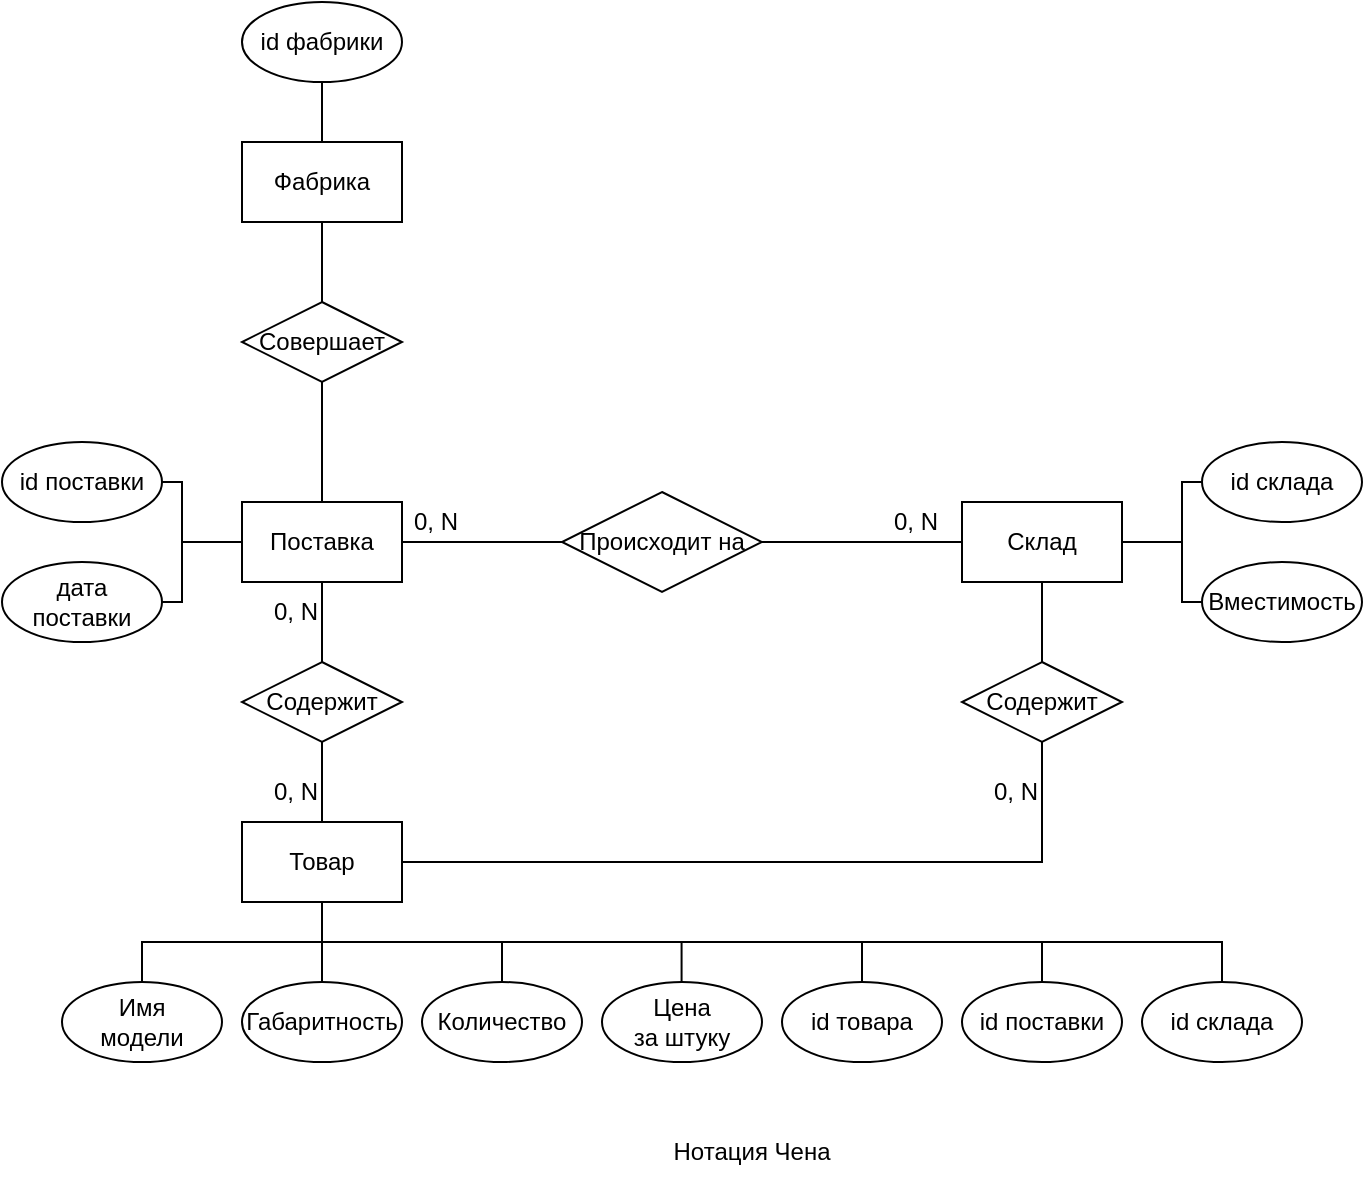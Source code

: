 <mxfile version="22.0.4" type="github">
  <diagram name="Страница — 1" id="OJRPwjM_ZqPg-A0EtJ_c">
    <mxGraphModel dx="1050" dy="566" grid="1" gridSize="10" guides="1" tooltips="1" connect="1" arrows="1" fold="1" page="1" pageScale="1" pageWidth="827" pageHeight="1169" math="0" shadow="0">
      <root>
        <mxCell id="0" />
        <mxCell id="1" parent="0" />
        <mxCell id="4paNmK5PE4Y_6gbZ2gU2-1" value="Поставка" style="rounded=0;whiteSpace=wrap;html=1;" parent="1" vertex="1">
          <mxGeometry x="120" y="320" width="80" height="40" as="geometry" />
        </mxCell>
        <mxCell id="4paNmK5PE4Y_6gbZ2gU2-2" value="id поставки" style="ellipse;whiteSpace=wrap;html=1;" parent="1" vertex="1">
          <mxGeometry y="290" width="80" height="40" as="geometry" />
        </mxCell>
        <mxCell id="4paNmK5PE4Y_6gbZ2gU2-3" value="дата&lt;br&gt;поставки" style="ellipse;whiteSpace=wrap;html=1;" parent="1" vertex="1">
          <mxGeometry y="350" width="80" height="40" as="geometry" />
        </mxCell>
        <mxCell id="4paNmK5PE4Y_6gbZ2gU2-4" value="Содержит" style="rhombus;whiteSpace=wrap;html=1;" parent="1" vertex="1">
          <mxGeometry x="120" y="400" width="80" height="40" as="geometry" />
        </mxCell>
        <mxCell id="4paNmK5PE4Y_6gbZ2gU2-5" value="Товар" style="rounded=0;whiteSpace=wrap;html=1;" parent="1" vertex="1">
          <mxGeometry x="120" y="480" width="80" height="40" as="geometry" />
        </mxCell>
        <mxCell id="4paNmK5PE4Y_6gbZ2gU2-6" value="" style="endArrow=none;html=1;rounded=0;entryX=0.5;entryY=1;entryDx=0;entryDy=0;exitX=0.5;exitY=0;exitDx=0;exitDy=0;" parent="1" source="4paNmK5PE4Y_6gbZ2gU2-4" target="4paNmK5PE4Y_6gbZ2gU2-1" edge="1">
          <mxGeometry width="50" height="50" relative="1" as="geometry">
            <mxPoint x="350" y="450" as="sourcePoint" />
            <mxPoint x="400" y="400" as="targetPoint" />
          </mxGeometry>
        </mxCell>
        <mxCell id="4paNmK5PE4Y_6gbZ2gU2-7" value="" style="endArrow=none;html=1;rounded=0;entryX=0.5;entryY=1;entryDx=0;entryDy=0;exitX=0.5;exitY=0;exitDx=0;exitDy=0;" parent="1" source="4paNmK5PE4Y_6gbZ2gU2-5" target="4paNmK5PE4Y_6gbZ2gU2-4" edge="1">
          <mxGeometry width="50" height="50" relative="1" as="geometry">
            <mxPoint x="350" y="450" as="sourcePoint" />
            <mxPoint x="400" y="400" as="targetPoint" />
          </mxGeometry>
        </mxCell>
        <mxCell id="4paNmK5PE4Y_6gbZ2gU2-8" value="" style="endArrow=none;html=1;rounded=0;exitX=1;exitY=0.5;exitDx=0;exitDy=0;entryX=0;entryY=0.5;entryDx=0;entryDy=0;" parent="1" source="4paNmK5PE4Y_6gbZ2gU2-2" target="4paNmK5PE4Y_6gbZ2gU2-1" edge="1">
          <mxGeometry width="50" height="50" relative="1" as="geometry">
            <mxPoint x="350" y="450" as="sourcePoint" />
            <mxPoint x="400" y="400" as="targetPoint" />
            <Array as="points">
              <mxPoint x="90" y="310" />
              <mxPoint x="90" y="340" />
            </Array>
          </mxGeometry>
        </mxCell>
        <mxCell id="4paNmK5PE4Y_6gbZ2gU2-9" value="" style="endArrow=none;html=1;rounded=0;exitX=1;exitY=0.5;exitDx=0;exitDy=0;entryX=0;entryY=0.5;entryDx=0;entryDy=0;" parent="1" source="4paNmK5PE4Y_6gbZ2gU2-3" target="4paNmK5PE4Y_6gbZ2gU2-1" edge="1">
          <mxGeometry width="50" height="50" relative="1" as="geometry">
            <mxPoint x="350" y="450" as="sourcePoint" />
            <mxPoint x="400" y="400" as="targetPoint" />
            <Array as="points">
              <mxPoint x="90" y="370" />
              <mxPoint x="90" y="340" />
            </Array>
          </mxGeometry>
        </mxCell>
        <mxCell id="4paNmK5PE4Y_6gbZ2gU2-10" value="Габаритность" style="ellipse;whiteSpace=wrap;html=1;" parent="1" vertex="1">
          <mxGeometry x="120" y="560" width="80" height="40" as="geometry" />
        </mxCell>
        <mxCell id="4paNmK5PE4Y_6gbZ2gU2-11" value="Имя&lt;br&gt;модели" style="ellipse;whiteSpace=wrap;html=1;" parent="1" vertex="1">
          <mxGeometry x="30" y="560" width="80" height="40" as="geometry" />
        </mxCell>
        <mxCell id="4paNmK5PE4Y_6gbZ2gU2-12" value="Цена&lt;br&gt;за штуку" style="ellipse;whiteSpace=wrap;html=1;" parent="1" vertex="1">
          <mxGeometry x="300" y="560" width="80" height="40" as="geometry" />
        </mxCell>
        <mxCell id="4paNmK5PE4Y_6gbZ2gU2-13" value="Количество" style="ellipse;whiteSpace=wrap;html=1;" parent="1" vertex="1">
          <mxGeometry x="210" y="560" width="80" height="40" as="geometry" />
        </mxCell>
        <mxCell id="4paNmK5PE4Y_6gbZ2gU2-18" value="Происходит на" style="rhombus;whiteSpace=wrap;html=1;" parent="1" vertex="1">
          <mxGeometry x="280" y="315" width="100" height="50" as="geometry" />
        </mxCell>
        <mxCell id="4paNmK5PE4Y_6gbZ2gU2-19" value="" style="endArrow=none;html=1;rounded=0;exitX=1;exitY=0.5;exitDx=0;exitDy=0;entryX=0;entryY=0.5;entryDx=0;entryDy=0;" parent="1" source="4paNmK5PE4Y_6gbZ2gU2-1" target="4paNmK5PE4Y_6gbZ2gU2-18" edge="1">
          <mxGeometry width="50" height="50" relative="1" as="geometry">
            <mxPoint x="350" y="420" as="sourcePoint" />
            <mxPoint x="400" y="370" as="targetPoint" />
          </mxGeometry>
        </mxCell>
        <mxCell id="4paNmK5PE4Y_6gbZ2gU2-20" value="Склад" style="rounded=0;whiteSpace=wrap;html=1;" parent="1" vertex="1">
          <mxGeometry x="480" y="320" width="80" height="40" as="geometry" />
        </mxCell>
        <mxCell id="4paNmK5PE4Y_6gbZ2gU2-21" value="" style="endArrow=none;html=1;rounded=0;exitX=1;exitY=0.5;exitDx=0;exitDy=0;entryX=0;entryY=0.5;entryDx=0;entryDy=0;" parent="1" source="4paNmK5PE4Y_6gbZ2gU2-18" target="4paNmK5PE4Y_6gbZ2gU2-20" edge="1">
          <mxGeometry width="50" height="50" relative="1" as="geometry">
            <mxPoint x="410" y="400" as="sourcePoint" />
            <mxPoint x="460" y="350" as="targetPoint" />
          </mxGeometry>
        </mxCell>
        <mxCell id="4paNmK5PE4Y_6gbZ2gU2-22" value="Содержит" style="rhombus;whiteSpace=wrap;html=1;" parent="1" vertex="1">
          <mxGeometry x="480" y="400" width="80" height="40" as="geometry" />
        </mxCell>
        <mxCell id="4paNmK5PE4Y_6gbZ2gU2-24" value="" style="endArrow=none;html=1;rounded=0;entryX=0.5;entryY=1;entryDx=0;entryDy=0;exitX=0.5;exitY=0;exitDx=0;exitDy=0;" parent="1" source="4paNmK5PE4Y_6gbZ2gU2-22" target="4paNmK5PE4Y_6gbZ2gU2-20" edge="1">
          <mxGeometry width="50" height="50" relative="1" as="geometry">
            <mxPoint x="710" y="460" as="sourcePoint" />
            <mxPoint x="520" y="370" as="targetPoint" />
          </mxGeometry>
        </mxCell>
        <mxCell id="4paNmK5PE4Y_6gbZ2gU2-25" value="" style="endArrow=none;html=1;rounded=0;entryX=0.5;entryY=1;entryDx=0;entryDy=0;exitX=1;exitY=0.5;exitDx=0;exitDy=0;" parent="1" source="4paNmK5PE4Y_6gbZ2gU2-5" target="4paNmK5PE4Y_6gbZ2gU2-22" edge="1">
          <mxGeometry width="50" height="50" relative="1" as="geometry">
            <mxPoint x="520" y="480" as="sourcePoint" />
            <mxPoint x="760" y="410" as="targetPoint" />
            <Array as="points">
              <mxPoint x="520" y="500" />
            </Array>
          </mxGeometry>
        </mxCell>
        <mxCell id="4paNmK5PE4Y_6gbZ2gU2-26" value="id склада" style="ellipse;whiteSpace=wrap;html=1;" parent="1" vertex="1">
          <mxGeometry x="600" y="290" width="80" height="40" as="geometry" />
        </mxCell>
        <mxCell id="4paNmK5PE4Y_6gbZ2gU2-27" value="Вместимость" style="ellipse;whiteSpace=wrap;html=1;" parent="1" vertex="1">
          <mxGeometry x="600" y="350" width="80" height="40" as="geometry" />
        </mxCell>
        <mxCell id="4paNmK5PE4Y_6gbZ2gU2-28" value="" style="endArrow=none;html=1;rounded=0;entryX=0;entryY=0.5;entryDx=0;entryDy=0;exitX=1;exitY=0.5;exitDx=0;exitDy=0;" parent="1" source="4paNmK5PE4Y_6gbZ2gU2-20" target="4paNmK5PE4Y_6gbZ2gU2-26" edge="1">
          <mxGeometry width="50" height="50" relative="1" as="geometry">
            <mxPoint x="510" y="390" as="sourcePoint" />
            <mxPoint x="560" y="340" as="targetPoint" />
            <Array as="points">
              <mxPoint x="590" y="340" />
              <mxPoint x="590" y="310" />
            </Array>
          </mxGeometry>
        </mxCell>
        <mxCell id="4paNmK5PE4Y_6gbZ2gU2-29" value="" style="endArrow=none;html=1;rounded=0;entryX=0;entryY=0.5;entryDx=0;entryDy=0;" parent="1" target="4paNmK5PE4Y_6gbZ2gU2-27" edge="1">
          <mxGeometry width="50" height="50" relative="1" as="geometry">
            <mxPoint x="590" y="340" as="sourcePoint" />
            <mxPoint x="560" y="340" as="targetPoint" />
            <Array as="points">
              <mxPoint x="590" y="370" />
            </Array>
          </mxGeometry>
        </mxCell>
        <mxCell id="4paNmK5PE4Y_6gbZ2gU2-30" value="0, N" style="text;strokeColor=none;fillColor=none;align=left;verticalAlign=middle;spacingLeft=4;spacingRight=4;overflow=hidden;points=[[0,0.5],[1,0.5]];portConstraint=eastwest;rotatable=0;whiteSpace=wrap;html=1;" parent="1" vertex="1">
          <mxGeometry x="200" y="315" width="40" height="30" as="geometry" />
        </mxCell>
        <mxCell id="4paNmK5PE4Y_6gbZ2gU2-31" value="id товара" style="ellipse;whiteSpace=wrap;html=1;" parent="1" vertex="1">
          <mxGeometry x="390" y="560" width="80" height="40" as="geometry" />
        </mxCell>
        <mxCell id="4paNmK5PE4Y_6gbZ2gU2-33" value="0, N" style="text;strokeColor=none;fillColor=none;align=left;verticalAlign=middle;spacingLeft=4;spacingRight=4;overflow=hidden;points=[[0,0.5],[1,0.5]];portConstraint=eastwest;rotatable=0;whiteSpace=wrap;html=1;" parent="1" vertex="1">
          <mxGeometry x="130" y="360" width="40" height="30" as="geometry" />
        </mxCell>
        <mxCell id="4paNmK5PE4Y_6gbZ2gU2-34" value="0, N" style="text;strokeColor=none;fillColor=none;align=left;verticalAlign=middle;spacingLeft=4;spacingRight=4;overflow=hidden;points=[[0,0.5],[1,0.5]];portConstraint=eastwest;rotatable=0;whiteSpace=wrap;html=1;" parent="1" vertex="1">
          <mxGeometry x="130" y="450" width="40" height="30" as="geometry" />
        </mxCell>
        <mxCell id="4paNmK5PE4Y_6gbZ2gU2-35" value="0, N" style="text;strokeColor=none;fillColor=none;align=left;verticalAlign=middle;spacingLeft=4;spacingRight=4;overflow=hidden;points=[[0,0.5],[1,0.5]];portConstraint=eastwest;rotatable=0;whiteSpace=wrap;html=1;" parent="1" vertex="1">
          <mxGeometry x="440" y="315" width="40" height="30" as="geometry" />
        </mxCell>
        <mxCell id="4paNmK5PE4Y_6gbZ2gU2-36" value="0, N" style="text;strokeColor=none;fillColor=none;align=left;verticalAlign=middle;spacingLeft=4;spacingRight=4;overflow=hidden;points=[[0,0.5],[1,0.5]];portConstraint=eastwest;rotatable=0;whiteSpace=wrap;html=1;" parent="1" vertex="1">
          <mxGeometry x="490" y="450" width="40" height="30" as="geometry" />
        </mxCell>
        <mxCell id="4paNmK5PE4Y_6gbZ2gU2-37" value="Нотация Чена" style="text;html=1;strokeColor=none;fillColor=none;align=center;verticalAlign=middle;whiteSpace=wrap;rounded=0;" parent="1" vertex="1">
          <mxGeometry x="300" y="630" width="150" height="30" as="geometry" />
        </mxCell>
        <mxCell id="GWna1ifG_QgHNEIn3d4u-1" value="id поставки" style="ellipse;whiteSpace=wrap;html=1;" parent="1" vertex="1">
          <mxGeometry x="480" y="560" width="80" height="40" as="geometry" />
        </mxCell>
        <mxCell id="GWna1ifG_QgHNEIn3d4u-2" value="id склада" style="ellipse;whiteSpace=wrap;html=1;" parent="1" vertex="1">
          <mxGeometry x="570" y="560" width="80" height="40" as="geometry" />
        </mxCell>
        <mxCell id="ESxdSloFAGVo5v9308Ca-1" value="" style="endArrow=none;html=1;rounded=0;exitX=0.5;exitY=0;exitDx=0;exitDy=0;entryX=0.5;entryY=0;entryDx=0;entryDy=0;" edge="1" parent="1" source="4paNmK5PE4Y_6gbZ2gU2-11" target="GWna1ifG_QgHNEIn3d4u-2">
          <mxGeometry width="50" height="50" relative="1" as="geometry">
            <mxPoint x="350" y="640" as="sourcePoint" />
            <mxPoint x="400" y="590" as="targetPoint" />
            <Array as="points">
              <mxPoint x="70" y="540" />
              <mxPoint x="610" y="540" />
            </Array>
          </mxGeometry>
        </mxCell>
        <mxCell id="ESxdSloFAGVo5v9308Ca-2" value="" style="endArrow=none;html=1;rounded=0;exitX=0.5;exitY=0;exitDx=0;exitDy=0;entryX=0.5;entryY=1;entryDx=0;entryDy=0;" edge="1" parent="1" source="4paNmK5PE4Y_6gbZ2gU2-10" target="4paNmK5PE4Y_6gbZ2gU2-5">
          <mxGeometry width="50" height="50" relative="1" as="geometry">
            <mxPoint x="250" y="610" as="sourcePoint" />
            <mxPoint x="300" y="560" as="targetPoint" />
          </mxGeometry>
        </mxCell>
        <mxCell id="ESxdSloFAGVo5v9308Ca-3" value="" style="endArrow=none;html=1;rounded=0;exitX=0.5;exitY=0;exitDx=0;exitDy=0;" edge="1" parent="1" source="4paNmK5PE4Y_6gbZ2gU2-13">
          <mxGeometry width="50" height="50" relative="1" as="geometry">
            <mxPoint x="320" y="610" as="sourcePoint" />
            <mxPoint x="250" y="540" as="targetPoint" />
          </mxGeometry>
        </mxCell>
        <mxCell id="ESxdSloFAGVo5v9308Ca-4" value="" style="endArrow=none;html=1;rounded=0;exitX=0.5;exitY=0;exitDx=0;exitDy=0;" edge="1" parent="1">
          <mxGeometry width="50" height="50" relative="1" as="geometry">
            <mxPoint x="339.79" y="560" as="sourcePoint" />
            <mxPoint x="339.79" y="540" as="targetPoint" />
          </mxGeometry>
        </mxCell>
        <mxCell id="ESxdSloFAGVo5v9308Ca-6" value="" style="endArrow=none;html=1;rounded=0;exitX=0.5;exitY=0;exitDx=0;exitDy=0;" edge="1" parent="1">
          <mxGeometry width="50" height="50" relative="1" as="geometry">
            <mxPoint x="430" y="560" as="sourcePoint" />
            <mxPoint x="430" y="540" as="targetPoint" />
          </mxGeometry>
        </mxCell>
        <mxCell id="ESxdSloFAGVo5v9308Ca-7" value="" style="endArrow=none;html=1;rounded=0;exitX=0.5;exitY=0;exitDx=0;exitDy=0;" edge="1" parent="1" source="GWna1ifG_QgHNEIn3d4u-1">
          <mxGeometry width="50" height="50" relative="1" as="geometry">
            <mxPoint x="440" y="570" as="sourcePoint" />
            <mxPoint x="520" y="540" as="targetPoint" />
          </mxGeometry>
        </mxCell>
        <mxCell id="ESxdSloFAGVo5v9308Ca-8" value="Фабрика" style="rounded=0;whiteSpace=wrap;html=1;" vertex="1" parent="1">
          <mxGeometry x="120" y="140" width="80" height="40" as="geometry" />
        </mxCell>
        <mxCell id="ESxdSloFAGVo5v9308Ca-9" value="" style="endArrow=none;html=1;rounded=0;entryX=0.5;entryY=1;entryDx=0;entryDy=0;exitX=0.5;exitY=0;exitDx=0;exitDy=0;" edge="1" parent="1" source="ESxdSloFAGVo5v9308Ca-12" target="ESxdSloFAGVo5v9308Ca-8">
          <mxGeometry width="50" height="50" relative="1" as="geometry">
            <mxPoint x="230" y="330" as="sourcePoint" />
            <mxPoint x="280" y="280" as="targetPoint" />
          </mxGeometry>
        </mxCell>
        <mxCell id="ESxdSloFAGVo5v9308Ca-10" value="id фабрики" style="ellipse;whiteSpace=wrap;html=1;" vertex="1" parent="1">
          <mxGeometry x="120" y="70" width="80" height="40" as="geometry" />
        </mxCell>
        <mxCell id="ESxdSloFAGVo5v9308Ca-11" value="" style="endArrow=none;html=1;rounded=0;entryX=0.5;entryY=1;entryDx=0;entryDy=0;exitX=0.5;exitY=0;exitDx=0;exitDy=0;" edge="1" parent="1" source="ESxdSloFAGVo5v9308Ca-8" target="ESxdSloFAGVo5v9308Ca-10">
          <mxGeometry width="50" height="50" relative="1" as="geometry">
            <mxPoint x="230" y="270" as="sourcePoint" />
            <mxPoint x="280" y="220" as="targetPoint" />
          </mxGeometry>
        </mxCell>
        <mxCell id="ESxdSloFAGVo5v9308Ca-13" value="" style="endArrow=none;html=1;rounded=0;entryX=0.5;entryY=1;entryDx=0;entryDy=0;exitX=0.5;exitY=0;exitDx=0;exitDy=0;" edge="1" parent="1" source="4paNmK5PE4Y_6gbZ2gU2-1" target="ESxdSloFAGVo5v9308Ca-12">
          <mxGeometry width="50" height="50" relative="1" as="geometry">
            <mxPoint x="160" y="320" as="sourcePoint" />
            <mxPoint x="160" y="180" as="targetPoint" />
          </mxGeometry>
        </mxCell>
        <mxCell id="ESxdSloFAGVo5v9308Ca-12" value="Совершает" style="rhombus;whiteSpace=wrap;html=1;" vertex="1" parent="1">
          <mxGeometry x="120" y="220" width="80" height="40" as="geometry" />
        </mxCell>
      </root>
    </mxGraphModel>
  </diagram>
</mxfile>
